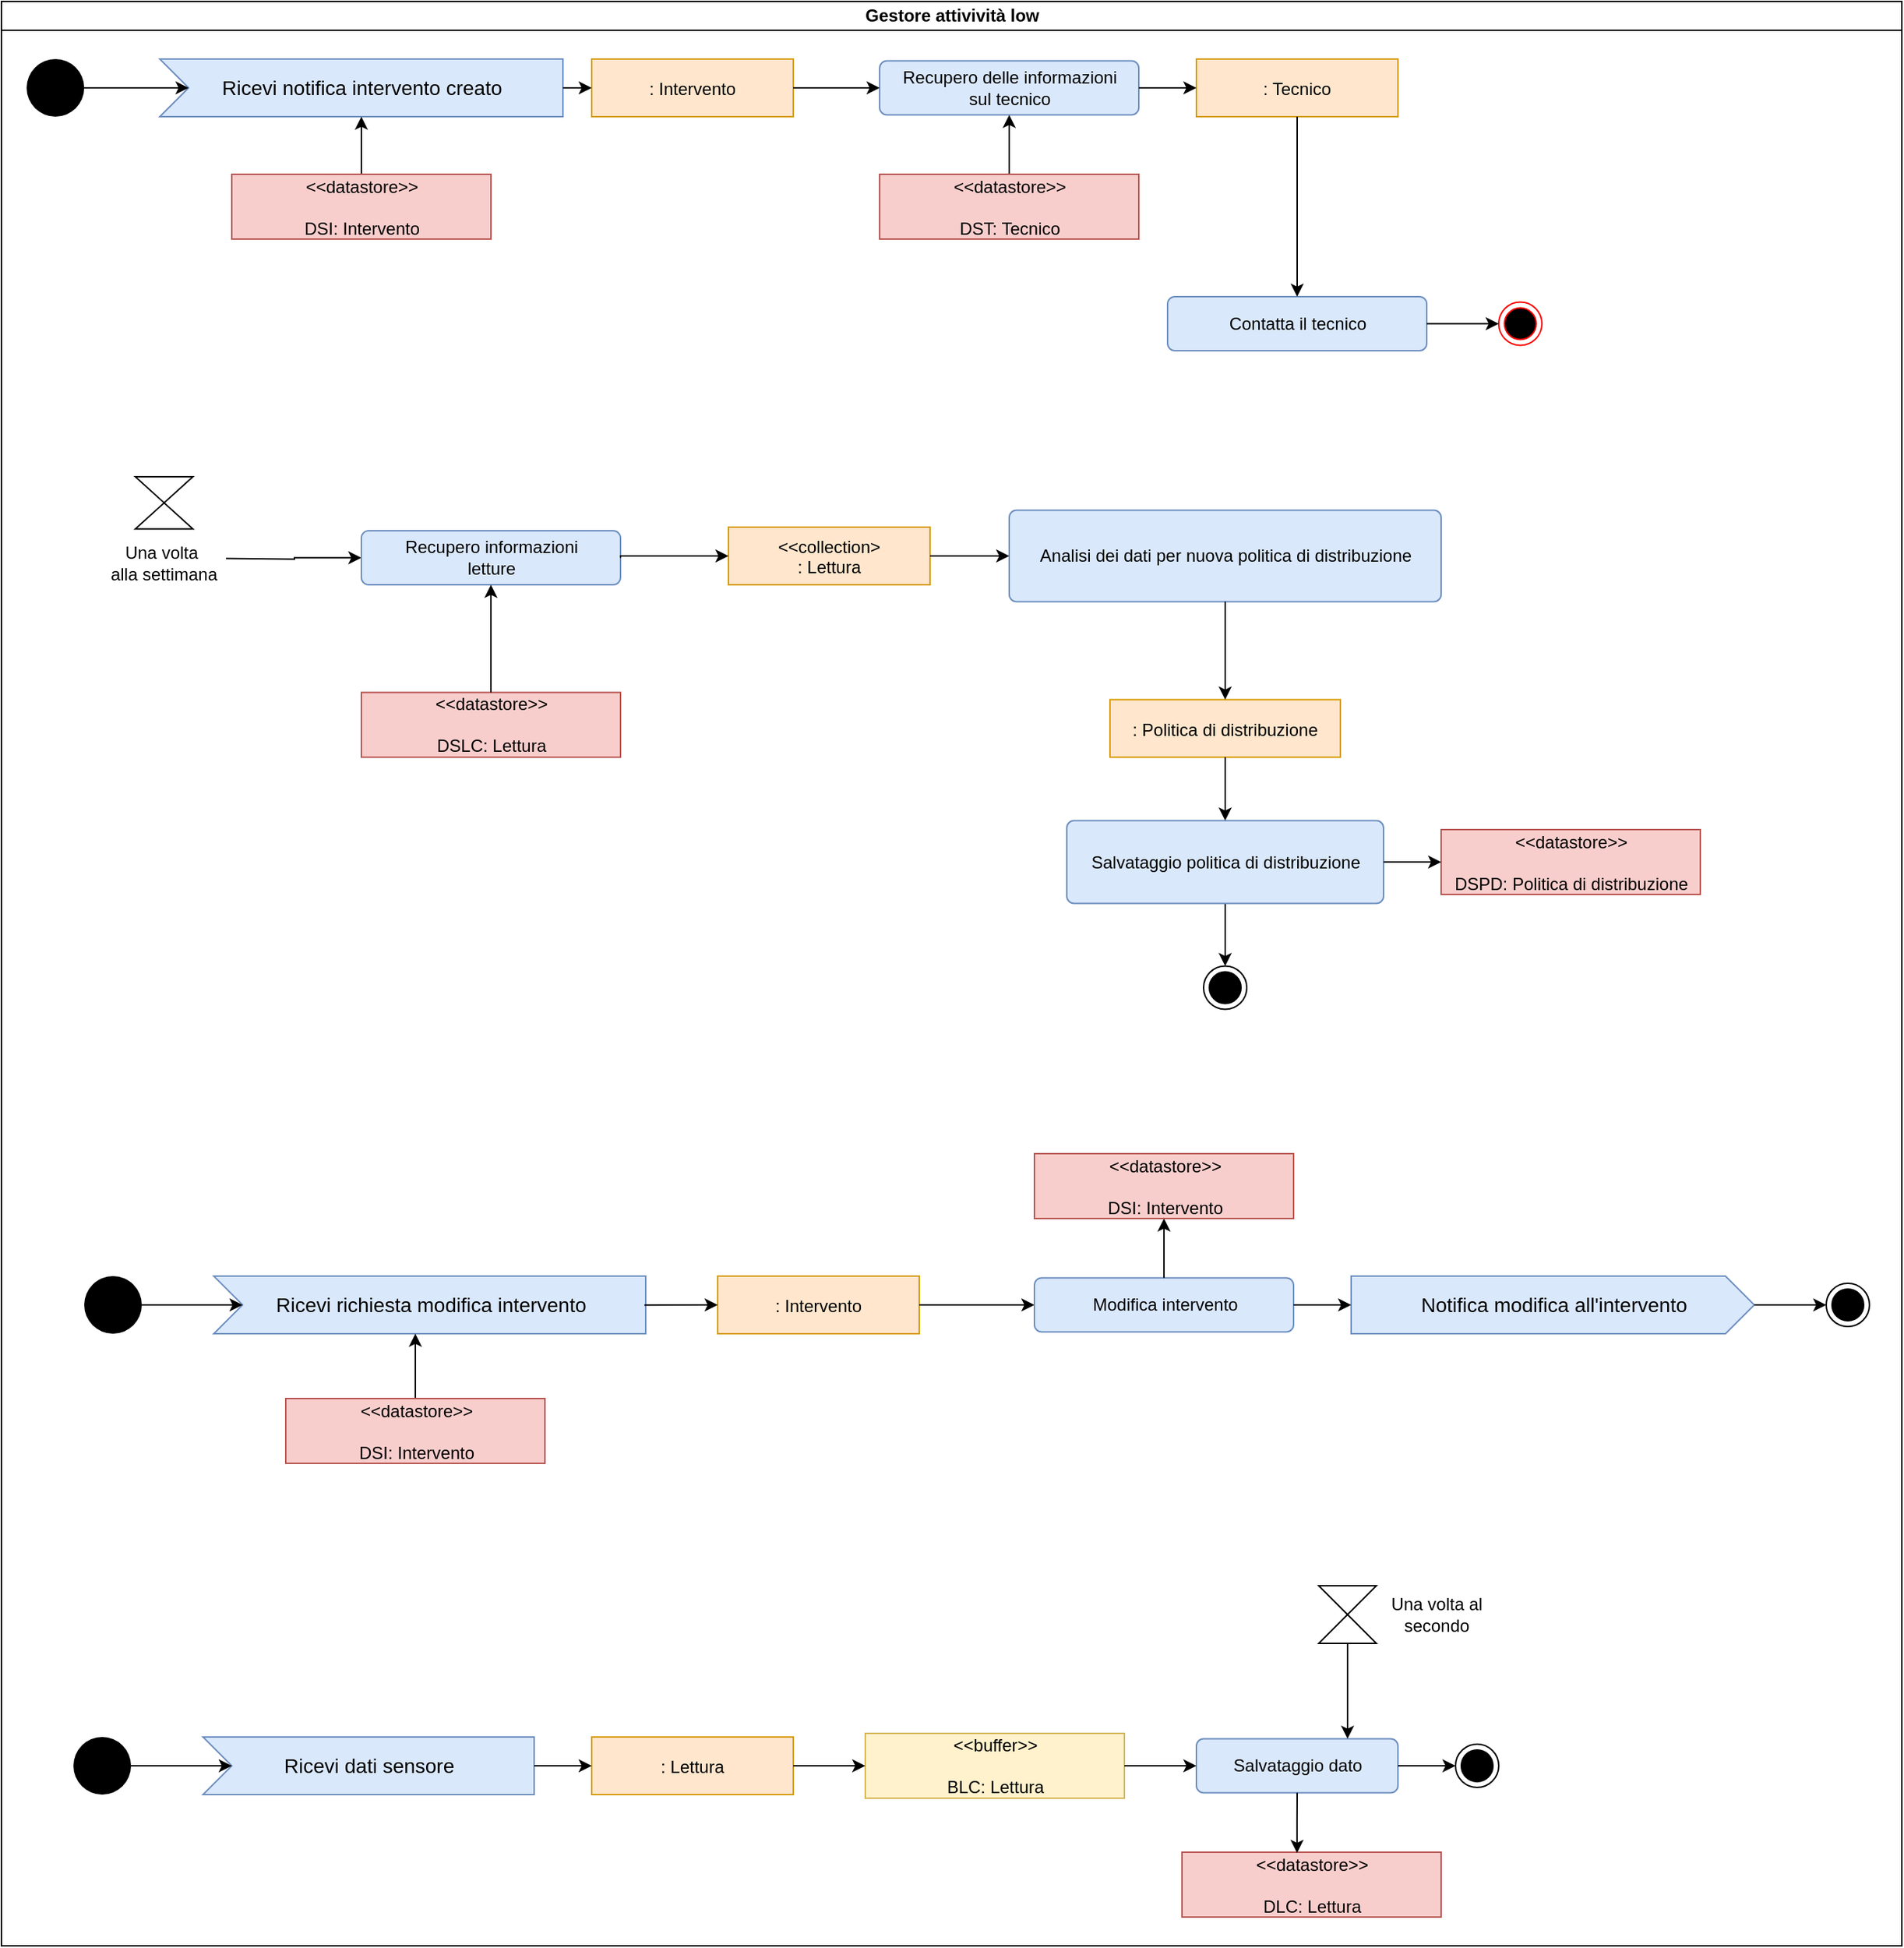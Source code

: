 <mxfile version="20.3.0" type="device"><diagram id="QkvsXDRydOinyfFQjujV" name="Pagina-1"><mxGraphModel dx="2370" dy="3096" grid="1" gridSize="10" guides="1" tooltips="1" connect="1" arrows="1" fold="1" page="1" pageScale="1" pageWidth="1169" pageHeight="827" math="0" shadow="0"><root><mxCell id="0"/><mxCell id="1" parent="0"/><mxCell id="ZqALtR5c28uRZeAOsASF-1" value="Gestore attivività low" style="swimlane;html=1;startSize=20;horizontal=1;containerType=tree;glass=0;" vertex="1" parent="1"><mxGeometry x="30" y="-1380" width="1320" height="1350" as="geometry"/></mxCell><mxCell id="ZqALtR5c28uRZeAOsASF-57" value="" style="ellipse;fillColor=#000000;strokeColor=none;" vertex="1" parent="ZqALtR5c28uRZeAOsASF-1"><mxGeometry x="57.5" y="885" width="40" height="40" as="geometry"/></mxCell><mxCell id="ZqALtR5c28uRZeAOsASF-58" value="Ricevi richiesta modifica intervento" style="html=1;shape=mxgraph.infographic.ribbonSimple;notch1=20;notch2=0;align=center;verticalAlign=middle;fontSize=14;fontStyle=0;flipH=0;fillColor=#dae8fc;strokeColor=#6c8ebf;direction=east;" vertex="1" parent="ZqALtR5c28uRZeAOsASF-1"><mxGeometry x="147.5" y="885" width="300" height="40" as="geometry"/></mxCell><mxCell id="ZqALtR5c28uRZeAOsASF-59" style="edgeStyle=orthogonalEdgeStyle;rounded=0;orthogonalLoop=1;jettySize=auto;html=1;entryX=0;entryY=0;entryDx=20;entryDy=20;entryPerimeter=0;" edge="1" parent="ZqALtR5c28uRZeAOsASF-1" source="ZqALtR5c28uRZeAOsASF-57" target="ZqALtR5c28uRZeAOsASF-58"><mxGeometry relative="1" as="geometry"><mxPoint x="157.5" y="905" as="targetPoint"/></mxGeometry></mxCell><mxCell id="ZqALtR5c28uRZeAOsASF-60" style="edgeStyle=orthogonalEdgeStyle;rounded=0;orthogonalLoop=1;jettySize=auto;html=1;entryX=0;entryY=0;entryDx=140;entryDy=40;entryPerimeter=0;" edge="1" parent="ZqALtR5c28uRZeAOsASF-1" source="ZqALtR5c28uRZeAOsASF-61" target="ZqALtR5c28uRZeAOsASF-58"><mxGeometry relative="1" as="geometry"/></mxCell><mxCell id="ZqALtR5c28uRZeAOsASF-61" value="&amp;lt;&amp;lt;datastore&amp;gt;&amp;gt;&lt;br&gt;&lt;br&gt;DSI: Intervento" style="text;html=1;align=center;verticalAlign=middle;dashed=0;fillColor=#f8cecc;strokeColor=#b85450;" vertex="1" parent="ZqALtR5c28uRZeAOsASF-1"><mxGeometry x="197.5" y="970" width="180" height="45" as="geometry"/></mxCell><mxCell id="ZqALtR5c28uRZeAOsASF-62" value=": Intervento" style="text;align=center;verticalAlign=middle;dashed=0;fillColor=#ffe6cc;strokeColor=#d79b00;" vertex="1" parent="ZqALtR5c28uRZeAOsASF-1"><mxGeometry x="497.5" y="885" width="140" height="40" as="geometry"/></mxCell><mxCell id="ZqALtR5c28uRZeAOsASF-63" style="edgeStyle=orthogonalEdgeStyle;rounded=0;orthogonalLoop=1;jettySize=auto;html=1;entryX=0;entryY=0.5;entryDx=0;entryDy=0;exitX=0.997;exitY=0.503;exitDx=0;exitDy=0;exitPerimeter=0;" edge="1" parent="ZqALtR5c28uRZeAOsASF-1" source="ZqALtR5c28uRZeAOsASF-58" target="ZqALtR5c28uRZeAOsASF-62"><mxGeometry relative="1" as="geometry"><mxPoint x="450" y="905" as="sourcePoint"/><Array as="points"><mxPoint x="450" y="905"/></Array></mxGeometry></mxCell><mxCell id="ZqALtR5c28uRZeAOsASF-64" style="edgeStyle=orthogonalEdgeStyle;rounded=0;orthogonalLoop=1;jettySize=auto;html=1;exitX=1;exitY=0.5;exitDx=0;exitDy=0;entryX=0;entryY=0.5;entryDx=0;entryDy=0;" edge="1" parent="ZqALtR5c28uRZeAOsASF-1" source="ZqALtR5c28uRZeAOsASF-62" target="ZqALtR5c28uRZeAOsASF-65"><mxGeometry relative="1" as="geometry"><mxPoint x="707.5" y="905" as="targetPoint"/><mxPoint x="737.5" y="910" as="sourcePoint"/></mxGeometry></mxCell><mxCell id="ZqALtR5c28uRZeAOsASF-65" value="Modifica intervento" style="html=1;align=center;verticalAlign=middle;rounded=1;absoluteArcSize=1;arcSize=10;dashed=0;fillColor=#dae8fc;strokeColor=#6c8ebf;" vertex="1" parent="ZqALtR5c28uRZeAOsASF-1"><mxGeometry x="717.5" y="886.25" width="180" height="37.5" as="geometry"/></mxCell><mxCell id="ZqALtR5c28uRZeAOsASF-66" style="edgeStyle=orthogonalEdgeStyle;rounded=0;orthogonalLoop=1;jettySize=auto;html=1;exitX=0.5;exitY=0;exitDx=0;exitDy=0;entryX=0.5;entryY=1;entryDx=0;entryDy=0;" edge="1" parent="ZqALtR5c28uRZeAOsASF-1" source="ZqALtR5c28uRZeAOsASF-65" target="ZqALtR5c28uRZeAOsASF-67"><mxGeometry relative="1" as="geometry"/></mxCell><mxCell id="ZqALtR5c28uRZeAOsASF-67" value="&amp;lt;&amp;lt;datastore&amp;gt;&amp;gt;&lt;br&gt;&lt;br&gt;DSI: Intervento" style="text;html=1;align=center;verticalAlign=middle;dashed=0;fillColor=#f8cecc;strokeColor=#b85450;" vertex="1" parent="ZqALtR5c28uRZeAOsASF-1"><mxGeometry x="717.5" y="800" width="180" height="45" as="geometry"/></mxCell><mxCell id="ZqALtR5c28uRZeAOsASF-68" value="" style="ellipse;html=1;shape=endState;fillColor=strokeColor;" vertex="1" parent="ZqALtR5c28uRZeAOsASF-1"><mxGeometry x="1267.5" y="890" width="30" height="30" as="geometry"/></mxCell><mxCell id="ZqALtR5c28uRZeAOsASF-69" value="Notifica modifica all'intervento" style="html=1;shape=mxgraph.infographic.ribbonSimple;notch1=0;notch2=20;align=center;verticalAlign=middle;fontSize=14;fontStyle=0;fillColor=#dae8fc;strokeColor=#6c8ebf;" vertex="1" parent="ZqALtR5c28uRZeAOsASF-1"><mxGeometry x="937.5" y="885" width="280" height="40" as="geometry"/></mxCell><mxCell id="ZqALtR5c28uRZeAOsASF-70" style="edgeStyle=orthogonalEdgeStyle;rounded=0;orthogonalLoop=1;jettySize=auto;html=1;entryX=0;entryY=0;entryDx=0;entryDy=20;entryPerimeter=0;" edge="1" parent="ZqALtR5c28uRZeAOsASF-1" source="ZqALtR5c28uRZeAOsASF-65" target="ZqALtR5c28uRZeAOsASF-69"><mxGeometry relative="1" as="geometry"><mxPoint x="967.5" y="903.8" as="targetPoint"/></mxGeometry></mxCell><mxCell id="ZqALtR5c28uRZeAOsASF-71" style="edgeStyle=orthogonalEdgeStyle;rounded=0;orthogonalLoop=1;jettySize=auto;html=1;exitX=1;exitY=0.5;exitDx=0;exitDy=0;entryX=0;entryY=0.5;entryDx=0;entryDy=0;exitPerimeter=0;" edge="1" parent="ZqALtR5c28uRZeAOsASF-1" source="ZqALtR5c28uRZeAOsASF-69" target="ZqALtR5c28uRZeAOsASF-68"><mxGeometry relative="1" as="geometry"><mxPoint x="1257.5" y="905.25" as="targetPoint"/><mxPoint x="1307.5" y="905" as="sourcePoint"/></mxGeometry></mxCell><mxCell id="ZqALtR5c28uRZeAOsASF-72" value="" style="shape=collate;whiteSpace=wrap;html=1;" vertex="1" parent="ZqALtR5c28uRZeAOsASF-1"><mxGeometry x="93" y="330" width="40" height="36.25" as="geometry"/></mxCell><mxCell id="ZqALtR5c28uRZeAOsASF-73" value="Una volta&amp;nbsp;&lt;br&gt;alla settimana" style="text;html=1;strokeColor=none;fillColor=none;align=center;verticalAlign=middle;whiteSpace=wrap;rounded=0;" vertex="1" parent="ZqALtR5c28uRZeAOsASF-1"><mxGeometry x="70" y="375" width="86" height="30" as="geometry"/></mxCell><mxCell id="ZqALtR5c28uRZeAOsASF-74" value="&amp;lt;&amp;lt;datastore&amp;gt;&amp;gt;&lt;br&gt;&lt;br&gt;DSLC: Lettura" style="text;html=1;align=center;verticalAlign=middle;dashed=0;fillColor=#f8cecc;strokeColor=#b85450;" vertex="1" parent="ZqALtR5c28uRZeAOsASF-1"><mxGeometry x="250" y="479.75" width="180" height="45" as="geometry"/></mxCell><mxCell id="ZqALtR5c28uRZeAOsASF-75" style="edgeStyle=orthogonalEdgeStyle;rounded=0;orthogonalLoop=1;jettySize=auto;html=1;entryX=0;entryY=0.5;entryDx=0;entryDy=0;" edge="1" parent="ZqALtR5c28uRZeAOsASF-1" target="ZqALtR5c28uRZeAOsASF-77"><mxGeometry relative="1" as="geometry"><mxPoint x="156" y="386.75" as="sourcePoint"/><Array as="points"/><mxPoint x="201" y="1555.75" as="targetPoint"/></mxGeometry></mxCell><mxCell id="ZqALtR5c28uRZeAOsASF-76" value="&lt;&lt;collection&gt;&#10;: Lettura" style="text;align=center;verticalAlign=middle;dashed=0;fillColor=#ffe6cc;strokeColor=#d79b00;" vertex="1" parent="ZqALtR5c28uRZeAOsASF-1"><mxGeometry x="505" y="365" width="140" height="40" as="geometry"/></mxCell><mxCell id="ZqALtR5c28uRZeAOsASF-77" value="Recupero informazioni &lt;br&gt;letture" style="html=1;align=center;verticalAlign=middle;rounded=1;absoluteArcSize=1;arcSize=10;dashed=0;fillColor=#dae8fc;strokeColor=#6c8ebf;" vertex="1" parent="ZqALtR5c28uRZeAOsASF-1"><mxGeometry x="250" y="367.5" width="180" height="37.5" as="geometry"/></mxCell><mxCell id="ZqALtR5c28uRZeAOsASF-78" style="edgeStyle=orthogonalEdgeStyle;rounded=0;orthogonalLoop=1;jettySize=auto;html=1;entryX=0.5;entryY=1;entryDx=0;entryDy=0;" edge="1" parent="ZqALtR5c28uRZeAOsASF-1" source="ZqALtR5c28uRZeAOsASF-74" target="ZqALtR5c28uRZeAOsASF-77"><mxGeometry relative="1" as="geometry"><mxPoint x="310" y="1568.75" as="targetPoint"/><Array as="points"/></mxGeometry></mxCell><mxCell id="ZqALtR5c28uRZeAOsASF-79" style="edgeStyle=orthogonalEdgeStyle;rounded=0;orthogonalLoop=1;jettySize=auto;html=1;entryX=0;entryY=0.5;entryDx=0;entryDy=0;exitX=1;exitY=0.5;exitDx=0;exitDy=0;" edge="1" parent="ZqALtR5c28uRZeAOsASF-1" source="ZqALtR5c28uRZeAOsASF-77" target="ZqALtR5c28uRZeAOsASF-76"><mxGeometry relative="1" as="geometry"><mxPoint x="476" y="1522.125" as="sourcePoint"/><Array as="points"><mxPoint x="430" y="384.75"/></Array></mxGeometry></mxCell><mxCell id="ZqALtR5c28uRZeAOsASF-80" value="Analisi dei dati per nuova politica di distribuzione" style="html=1;align=center;verticalAlign=middle;rounded=1;absoluteArcSize=1;arcSize=10;dashed=0;fillColor=#dae8fc;strokeColor=#6c8ebf;" vertex="1" parent="ZqALtR5c28uRZeAOsASF-1"><mxGeometry x="700" y="353.25" width="300" height="63.5" as="geometry"/></mxCell><mxCell id="ZqALtR5c28uRZeAOsASF-81" style="edgeStyle=orthogonalEdgeStyle;rounded=0;orthogonalLoop=1;jettySize=auto;html=1;entryX=0;entryY=0.5;entryDx=0;entryDy=0;" edge="1" parent="ZqALtR5c28uRZeAOsASF-1" source="ZqALtR5c28uRZeAOsASF-76" target="ZqALtR5c28uRZeAOsASF-80"><mxGeometry relative="1" as="geometry"><mxPoint x="700" y="1553.75" as="targetPoint"/></mxGeometry></mxCell><mxCell id="ZqALtR5c28uRZeAOsASF-82" value="" style="ellipse;html=1;shape=endState;fillColor=strokeColor;" vertex="1" parent="ZqALtR5c28uRZeAOsASF-1"><mxGeometry x="835" y="669.75" width="30" height="30" as="geometry"/></mxCell><mxCell id="ZqALtR5c28uRZeAOsASF-83" value=": Politica di distribuzione" style="text;align=center;verticalAlign=middle;dashed=0;fillColor=#ffe6cc;strokeColor=#d79b00;" vertex="1" parent="ZqALtR5c28uRZeAOsASF-1"><mxGeometry x="770" y="484.75" width="160" height="40" as="geometry"/></mxCell><mxCell id="ZqALtR5c28uRZeAOsASF-84" style="edgeStyle=orthogonalEdgeStyle;rounded=0;orthogonalLoop=1;jettySize=auto;html=1;entryX=0.5;entryY=0;entryDx=0;entryDy=0;" edge="1" parent="ZqALtR5c28uRZeAOsASF-1" source="ZqALtR5c28uRZeAOsASF-80" target="ZqALtR5c28uRZeAOsASF-83"><mxGeometry relative="1" as="geometry"><mxPoint x="820" y="1653.75" as="targetPoint"/></mxGeometry></mxCell><mxCell id="ZqALtR5c28uRZeAOsASF-85" style="edgeStyle=orthogonalEdgeStyle;rounded=0;orthogonalLoop=1;jettySize=auto;html=1;exitX=0.5;exitY=1;exitDx=0;exitDy=0;entryX=0.5;entryY=0;entryDx=0;entryDy=0;" edge="1" parent="ZqALtR5c28uRZeAOsASF-1" source="ZqALtR5c28uRZeAOsASF-86" target="ZqALtR5c28uRZeAOsASF-82"><mxGeometry relative="1" as="geometry"/></mxCell><mxCell id="ZqALtR5c28uRZeAOsASF-86" value="Salvataggio politica di distribuzione" style="html=1;align=center;verticalAlign=middle;rounded=1;absoluteArcSize=1;arcSize=10;dashed=0;fillColor=#dae8fc;strokeColor=#6c8ebf;" vertex="1" parent="ZqALtR5c28uRZeAOsASF-1"><mxGeometry x="740" y="568.75" width="220" height="57.5" as="geometry"/></mxCell><mxCell id="ZqALtR5c28uRZeAOsASF-87" style="edgeStyle=orthogonalEdgeStyle;rounded=0;orthogonalLoop=1;jettySize=auto;html=1;entryX=0.5;entryY=0;entryDx=0;entryDy=0;" edge="1" parent="ZqALtR5c28uRZeAOsASF-1" source="ZqALtR5c28uRZeAOsASF-83" target="ZqALtR5c28uRZeAOsASF-86"><mxGeometry relative="1" as="geometry"/></mxCell><mxCell id="ZqALtR5c28uRZeAOsASF-88" value="&amp;lt;&amp;lt;datastore&amp;gt;&amp;gt;&lt;br&gt;&lt;br&gt;DSPD: Politica di distribuzione" style="text;html=1;align=center;verticalAlign=middle;dashed=0;fillColor=#f8cecc;strokeColor=#b85450;" vertex="1" parent="ZqALtR5c28uRZeAOsASF-1"><mxGeometry x="1000" y="575" width="180" height="45" as="geometry"/></mxCell><mxCell id="ZqALtR5c28uRZeAOsASF-89" style="edgeStyle=orthogonalEdgeStyle;rounded=0;orthogonalLoop=1;jettySize=auto;html=1;entryX=0;entryY=0.5;entryDx=0;entryDy=0;" edge="1" parent="ZqALtR5c28uRZeAOsASF-1" source="ZqALtR5c28uRZeAOsASF-86" target="ZqALtR5c28uRZeAOsASF-88"><mxGeometry relative="1" as="geometry"><mxPoint x="950" y="1747.5" as="targetPoint"/></mxGeometry></mxCell><mxCell id="ZqALtR5c28uRZeAOsASF-90" value="Ricevi notifica intervento creato" style="html=1;shape=mxgraph.infographic.ribbonSimple;notch1=20;notch2=0;align=center;verticalAlign=middle;fontSize=14;fontStyle=0;flipH=0;fillColor=#dae8fc;strokeColor=#6c8ebf;" vertex="1" parent="ZqALtR5c28uRZeAOsASF-1"><mxGeometry x="110" y="40" width="280" height="40" as="geometry"/></mxCell><mxCell id="ZqALtR5c28uRZeAOsASF-91" value=": Intervento" style="text;align=center;verticalAlign=middle;dashed=0;fillColor=#ffe6cc;strokeColor=#d79b00;" vertex="1" parent="ZqALtR5c28uRZeAOsASF-1"><mxGeometry x="410" y="40" width="140" height="40" as="geometry"/></mxCell><mxCell id="ZqALtR5c28uRZeAOsASF-92" style="edgeStyle=orthogonalEdgeStyle;rounded=0;orthogonalLoop=1;jettySize=auto;html=1;entryX=0;entryY=0.5;entryDx=0;entryDy=0;exitX=1;exitY=0.5;exitDx=0;exitDy=0;exitPerimeter=0;" edge="1" parent="ZqALtR5c28uRZeAOsASF-1" source="ZqALtR5c28uRZeAOsASF-90" target="ZqALtR5c28uRZeAOsASF-91"><mxGeometry relative="1" as="geometry"><mxPoint x="370" y="1229" as="sourcePoint"/></mxGeometry></mxCell><mxCell id="ZqALtR5c28uRZeAOsASF-93" style="edgeStyle=orthogonalEdgeStyle;rounded=0;orthogonalLoop=1;jettySize=auto;html=1;entryX=0;entryY=0;entryDx=140;entryDy=40;entryPerimeter=0;" edge="1" parent="ZqALtR5c28uRZeAOsASF-1" source="ZqALtR5c28uRZeAOsASF-94" target="ZqALtR5c28uRZeAOsASF-90"><mxGeometry relative="1" as="geometry"/></mxCell><mxCell id="ZqALtR5c28uRZeAOsASF-94" value="&amp;lt;&amp;lt;datastore&amp;gt;&amp;gt;&lt;br&gt;&lt;br&gt;DSI: Intervento" style="text;html=1;align=center;verticalAlign=middle;dashed=0;fillColor=#f8cecc;strokeColor=#b85450;" vertex="1" parent="ZqALtR5c28uRZeAOsASF-1"><mxGeometry x="160" y="120" width="180" height="45" as="geometry"/></mxCell><mxCell id="ZqALtR5c28uRZeAOsASF-95" value="Recupero delle informazioni &lt;br&gt;sul tecnico" style="html=1;align=center;verticalAlign=middle;rounded=1;absoluteArcSize=1;arcSize=10;dashed=0;fillColor=#dae8fc;strokeColor=#6c8ebf;" vertex="1" parent="ZqALtR5c28uRZeAOsASF-1"><mxGeometry x="610" y="41.25" width="180" height="37.5" as="geometry"/></mxCell><mxCell id="ZqALtR5c28uRZeAOsASF-96" style="edgeStyle=orthogonalEdgeStyle;rounded=0;orthogonalLoop=1;jettySize=auto;html=1;entryX=0;entryY=0.5;entryDx=0;entryDy=0;" edge="1" parent="ZqALtR5c28uRZeAOsASF-1" source="ZqALtR5c28uRZeAOsASF-91" target="ZqALtR5c28uRZeAOsASF-95"><mxGeometry relative="1" as="geometry"><mxPoint x="570" y="1229.0" as="targetPoint"/></mxGeometry></mxCell><mxCell id="ZqALtR5c28uRZeAOsASF-97" value="&amp;lt;&amp;lt;datastore&amp;gt;&amp;gt;&lt;br&gt;&lt;br&gt;DSI: Intervento" style="text;html=1;align=center;verticalAlign=middle;dashed=0;fillColor=#f8cecc;strokeColor=#b85450;" vertex="1" parent="ZqALtR5c28uRZeAOsASF-1"><mxGeometry x="160" y="120" width="180" height="45" as="geometry"/></mxCell><mxCell id="ZqALtR5c28uRZeAOsASF-98" style="edgeStyle=orthogonalEdgeStyle;rounded=0;orthogonalLoop=1;jettySize=auto;html=1;" edge="1" parent="ZqALtR5c28uRZeAOsASF-1" source="ZqALtR5c28uRZeAOsASF-99" target="ZqALtR5c28uRZeAOsASF-95"><mxGeometry relative="1" as="geometry"/></mxCell><mxCell id="ZqALtR5c28uRZeAOsASF-99" value="&amp;lt;&amp;lt;datastore&amp;gt;&amp;gt;&lt;br&gt;&lt;br&gt;DST: Tecnico" style="text;html=1;align=center;verticalAlign=middle;dashed=0;fillColor=#f8cecc;strokeColor=#b85450;" vertex="1" parent="ZqALtR5c28uRZeAOsASF-1"><mxGeometry x="610" y="120" width="180" height="45" as="geometry"/></mxCell><mxCell id="ZqALtR5c28uRZeAOsASF-100" value=": Tecnico" style="text;align=center;verticalAlign=middle;dashed=0;fillColor=#ffe6cc;strokeColor=#d79b00;" vertex="1" parent="ZqALtR5c28uRZeAOsASF-1"><mxGeometry x="830" y="40" width="140" height="40" as="geometry"/></mxCell><mxCell id="ZqALtR5c28uRZeAOsASF-101" style="edgeStyle=orthogonalEdgeStyle;rounded=0;orthogonalLoop=1;jettySize=auto;html=1;entryX=0;entryY=0.5;entryDx=0;entryDy=0;" edge="1" parent="ZqALtR5c28uRZeAOsASF-1" source="ZqALtR5c28uRZeAOsASF-95" target="ZqALtR5c28uRZeAOsASF-100"><mxGeometry relative="1" as="geometry"><mxPoint x="810.0" y="1229.0" as="targetPoint"/></mxGeometry></mxCell><mxCell id="ZqALtR5c28uRZeAOsASF-103" value="Contatta il tecnico" style="html=1;align=center;verticalAlign=middle;rounded=1;absoluteArcSize=1;arcSize=10;dashed=0;fillColor=#dae8fc;strokeColor=#6c8ebf;" vertex="1" parent="ZqALtR5c28uRZeAOsASF-1"><mxGeometry x="810" y="205" width="180" height="37.5" as="geometry"/></mxCell><mxCell id="ZqALtR5c28uRZeAOsASF-104" style="edgeStyle=orthogonalEdgeStyle;rounded=0;orthogonalLoop=1;jettySize=auto;html=1;entryX=0.5;entryY=0;entryDx=0;entryDy=0;" edge="1" parent="ZqALtR5c28uRZeAOsASF-1" source="ZqALtR5c28uRZeAOsASF-100" target="ZqALtR5c28uRZeAOsASF-103"><mxGeometry relative="1" as="geometry"><mxPoint x="870" y="1374" as="targetPoint"/></mxGeometry></mxCell><mxCell id="ZqALtR5c28uRZeAOsASF-105" value="" style="ellipse;html=1;shape=endState;fillColor=#000000;strokeColor=#ff0000;" vertex="1" parent="ZqALtR5c28uRZeAOsASF-1"><mxGeometry x="1040" y="208.75" width="30" height="30" as="geometry"/></mxCell><mxCell id="ZqALtR5c28uRZeAOsASF-102" style="edgeStyle=orthogonalEdgeStyle;rounded=0;orthogonalLoop=1;jettySize=auto;html=1;entryX=0;entryY=0.5;entryDx=0;entryDy=0;" edge="1" parent="ZqALtR5c28uRZeAOsASF-1" source="ZqALtR5c28uRZeAOsASF-103" target="ZqALtR5c28uRZeAOsASF-105"><mxGeometry relative="1" as="geometry"/></mxCell><mxCell id="ZqALtR5c28uRZeAOsASF-107" style="edgeStyle=orthogonalEdgeStyle;rounded=0;orthogonalLoop=1;jettySize=auto;html=1;entryX=0;entryY=0;entryDx=20;entryDy=20;entryPerimeter=0;" edge="1" parent="ZqALtR5c28uRZeAOsASF-1" source="ZqALtR5c28uRZeAOsASF-106" target="ZqALtR5c28uRZeAOsASF-90"><mxGeometry relative="1" as="geometry"/></mxCell><mxCell id="ZqALtR5c28uRZeAOsASF-106" value="" style="ellipse;fillColor=#000000;strokeColor=none;" vertex="1" parent="ZqALtR5c28uRZeAOsASF-1"><mxGeometry x="17.5" y="40" width="40" height="40" as="geometry"/></mxCell><mxCell id="ZqALtR5c28uRZeAOsASF-109" value="" style="ellipse;fillColor=#000000;strokeColor=none;" vertex="1" parent="ZqALtR5c28uRZeAOsASF-1"><mxGeometry x="50" y="1205" width="40" height="40" as="geometry"/></mxCell><mxCell id="ZqALtR5c28uRZeAOsASF-111" value="Ricevi dati sensore" style="html=1;shape=mxgraph.infographic.ribbonSimple;notch1=20;notch2=0;align=center;verticalAlign=middle;fontSize=14;fontStyle=0;flipH=0;fillColor=#dae8fc;strokeColor=#6c8ebf;" vertex="1" parent="ZqALtR5c28uRZeAOsASF-1"><mxGeometry x="140" y="1205" width="230" height="40" as="geometry"/></mxCell><mxCell id="ZqALtR5c28uRZeAOsASF-108" style="edgeStyle=orthogonalEdgeStyle;rounded=0;orthogonalLoop=1;jettySize=auto;html=1;entryX=0;entryY=0;entryDx=20;entryDy=20;entryPerimeter=0;" edge="1" parent="ZqALtR5c28uRZeAOsASF-1" source="ZqALtR5c28uRZeAOsASF-109" target="ZqALtR5c28uRZeAOsASF-111"><mxGeometry relative="1" as="geometry"/></mxCell><mxCell id="ZqALtR5c28uRZeAOsASF-113" value=": Lettura" style="text;align=center;verticalAlign=middle;dashed=0;fillColor=#ffe6cc;strokeColor=#d79b00;" vertex="1" parent="ZqALtR5c28uRZeAOsASF-1"><mxGeometry x="410" y="1205" width="140" height="40" as="geometry"/></mxCell><mxCell id="ZqALtR5c28uRZeAOsASF-110" style="edgeStyle=orthogonalEdgeStyle;rounded=0;orthogonalLoop=1;jettySize=auto;html=1;entryX=0;entryY=0.5;entryDx=0;entryDy=0;exitX=1;exitY=0.5;exitDx=0;exitDy=0;exitPerimeter=0;" edge="1" parent="ZqALtR5c28uRZeAOsASF-1" source="ZqALtR5c28uRZeAOsASF-111" target="ZqALtR5c28uRZeAOsASF-113"><mxGeometry relative="1" as="geometry"/></mxCell><mxCell id="ZqALtR5c28uRZeAOsASF-115" value="&amp;lt;&amp;lt;buffer&amp;gt;&amp;gt;&lt;br&gt;&lt;br&gt;BLC: Lettura" style="text;html=1;align=center;verticalAlign=middle;dashed=0;fillColor=#fff2cc;strokeColor=#d6b656;" vertex="1" parent="ZqALtR5c28uRZeAOsASF-1"><mxGeometry x="600" y="1202.5" width="180" height="45" as="geometry"/></mxCell><mxCell id="ZqALtR5c28uRZeAOsASF-112" style="edgeStyle=orthogonalEdgeStyle;rounded=0;orthogonalLoop=1;jettySize=auto;html=1;entryX=0;entryY=0.5;entryDx=0;entryDy=0;" edge="1" parent="ZqALtR5c28uRZeAOsASF-1" source="ZqALtR5c28uRZeAOsASF-113" target="ZqALtR5c28uRZeAOsASF-115"><mxGeometry relative="1" as="geometry"><mxPoint x="630" y="1225" as="targetPoint"/></mxGeometry></mxCell><mxCell id="ZqALtR5c28uRZeAOsASF-118" value="Salvataggio dato" style="html=1;align=center;verticalAlign=middle;rounded=1;absoluteArcSize=1;arcSize=10;dashed=0;fillColor=#dae8fc;strokeColor=#6c8ebf;" vertex="1" parent="ZqALtR5c28uRZeAOsASF-1"><mxGeometry x="830" y="1206.25" width="140" height="37.5" as="geometry"/></mxCell><mxCell id="ZqALtR5c28uRZeAOsASF-114" value="" style="edgeStyle=orthogonalEdgeStyle;rounded=0;orthogonalLoop=1;jettySize=auto;html=1;" edge="1" parent="ZqALtR5c28uRZeAOsASF-1" source="ZqALtR5c28uRZeAOsASF-115" target="ZqALtR5c28uRZeAOsASF-118"><mxGeometry relative="1" as="geometry"/></mxCell><mxCell id="ZqALtR5c28uRZeAOsASF-119" value="" style="ellipse;html=1;shape=endState;fillColor=strokeColor;" vertex="1" parent="ZqALtR5c28uRZeAOsASF-1"><mxGeometry x="1010" y="1210" width="30" height="30" as="geometry"/></mxCell><mxCell id="ZqALtR5c28uRZeAOsASF-116" style="edgeStyle=orthogonalEdgeStyle;rounded=0;orthogonalLoop=1;jettySize=auto;html=1;entryX=0;entryY=0.5;entryDx=0;entryDy=0;" edge="1" parent="ZqALtR5c28uRZeAOsASF-1" source="ZqALtR5c28uRZeAOsASF-118" target="ZqALtR5c28uRZeAOsASF-119"><mxGeometry relative="1" as="geometry"/></mxCell><mxCell id="ZqALtR5c28uRZeAOsASF-120" style="edgeStyle=orthogonalEdgeStyle;rounded=0;orthogonalLoop=1;jettySize=auto;html=1;entryX=0.75;entryY=0;entryDx=0;entryDy=0;" edge="1" parent="ZqALtR5c28uRZeAOsASF-1" source="ZqALtR5c28uRZeAOsASF-121" target="ZqALtR5c28uRZeAOsASF-118"><mxGeometry relative="1" as="geometry"/></mxCell><mxCell id="ZqALtR5c28uRZeAOsASF-121" value="" style="shape=collate;whiteSpace=wrap;html=1;" vertex="1" parent="ZqALtR5c28uRZeAOsASF-1"><mxGeometry x="915" y="1100" width="40" height="40" as="geometry"/></mxCell><mxCell id="ZqALtR5c28uRZeAOsASF-122" value="Una volta al secondo" style="text;html=1;strokeColor=none;fillColor=none;align=center;verticalAlign=middle;whiteSpace=wrap;rounded=0;" vertex="1" parent="ZqALtR5c28uRZeAOsASF-1"><mxGeometry x="954" y="1105" width="86" height="30" as="geometry"/></mxCell><mxCell id="ZqALtR5c28uRZeAOsASF-123" value="&amp;lt;&amp;lt;datastore&amp;gt;&amp;gt;&lt;br&gt;&lt;br&gt;DLC: Lettura" style="text;html=1;align=center;verticalAlign=middle;dashed=0;fillColor=#f8cecc;strokeColor=#b85450;" vertex="1" parent="ZqALtR5c28uRZeAOsASF-1"><mxGeometry x="820" y="1285" width="180" height="45" as="geometry"/></mxCell><mxCell id="ZqALtR5c28uRZeAOsASF-117" style="edgeStyle=orthogonalEdgeStyle;rounded=0;orthogonalLoop=1;jettySize=auto;html=1;endArrow=none;endFill=0;startArrow=classic;startFill=1;exitX=0.444;exitY=0.011;exitDx=0;exitDy=0;exitPerimeter=0;" edge="1" parent="ZqALtR5c28uRZeAOsASF-1" source="ZqALtR5c28uRZeAOsASF-123" target="ZqALtR5c28uRZeAOsASF-118"><mxGeometry relative="1" as="geometry"/></mxCell></root></mxGraphModel></diagram></mxfile>